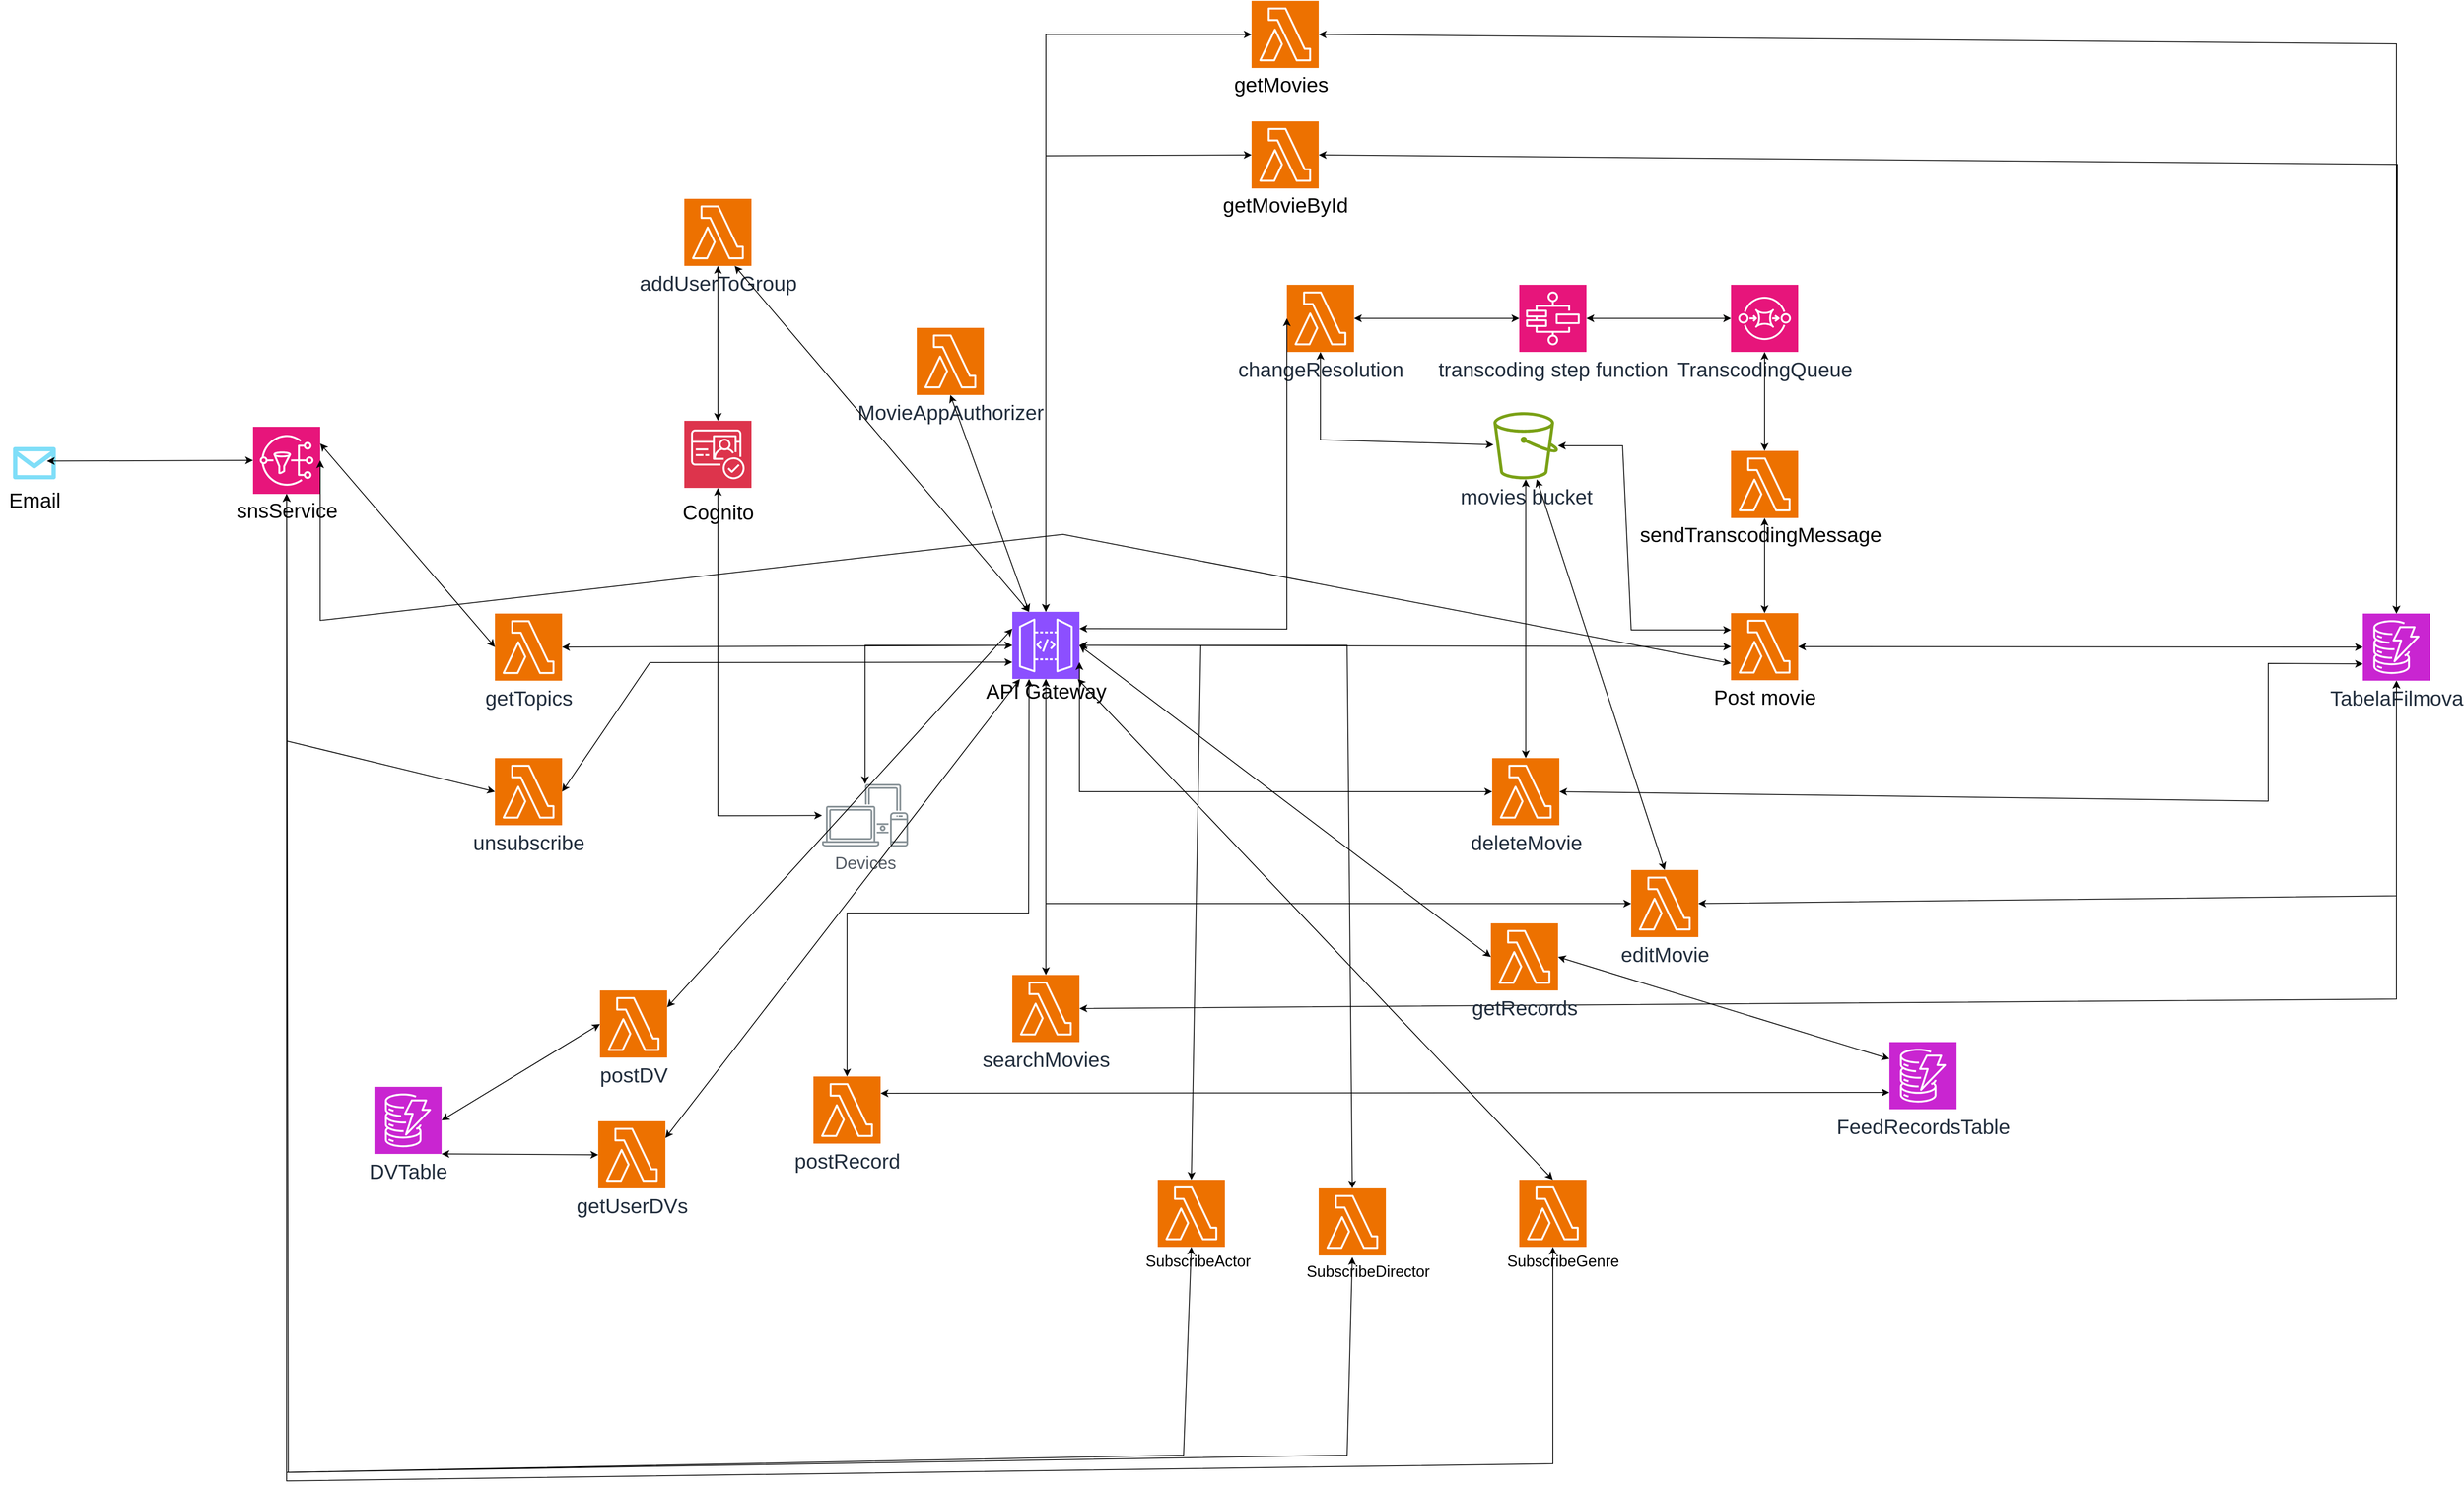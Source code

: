 <mxfile version="24.6.4" type="device">
  <diagram name="Page-1" id="YmQYOBsGNgxWVjuMiLZD">
    <mxGraphModel dx="4037" dy="2958" grid="1" gridSize="10" guides="1" tooltips="1" connect="1" arrows="1" fold="1" page="1" pageScale="1" pageWidth="850" pageHeight="1100" math="0" shadow="0">
      <root>
        <mxCell id="0" />
        <mxCell id="1" parent="0" />
        <mxCell id="2Vt1JVdmlh5cdwt1zKHp-1" value="&lt;font style=&quot;font-size: 20px;&quot;&gt;Devices&lt;/font&gt;" style="sketch=0;outlineConnect=0;gradientColor=none;fontColor=#545B64;strokeColor=none;fillColor=#879196;dashed=0;verticalLabelPosition=bottom;verticalAlign=top;align=center;html=1;fontSize=12;fontStyle=0;aspect=fixed;shape=mxgraph.aws4.illustration_devices;pointerEvents=1" parent="1" vertex="1">
          <mxGeometry x="180" y="670" width="100" height="73" as="geometry" />
        </mxCell>
        <mxCell id="2Vt1JVdmlh5cdwt1zKHp-3" value="" style="sketch=0;points=[[0,0,0],[0.25,0,0],[0.5,0,0],[0.75,0,0],[1,0,0],[0,1,0],[0.25,1,0],[0.5,1,0],[0.75,1,0],[1,1,0],[0,0.25,0],[0,0.5,0],[0,0.75,0],[1,0.25,0],[1,0.5,0],[1,0.75,0]];outlineConnect=0;fontColor=#232F3E;fillColor=#DD344C;strokeColor=#ffffff;dashed=0;verticalLabelPosition=bottom;verticalAlign=top;align=center;html=1;fontSize=12;fontStyle=0;aspect=fixed;shape=mxgraph.aws4.resourceIcon;resIcon=mxgraph.aws4.cognito;" parent="1" vertex="1">
          <mxGeometry x="20" y="248" width="78" height="78" as="geometry" />
        </mxCell>
        <mxCell id="2Vt1JVdmlh5cdwt1zKHp-6" value="Cognito" style="text;html=1;align=center;verticalAlign=middle;resizable=0;points=[];autosize=1;strokeColor=none;fillColor=none;fontSize=24;" parent="1" vertex="1">
          <mxGeometry x="4" y="335" width="110" height="40" as="geometry" />
        </mxCell>
        <mxCell id="2Vt1JVdmlh5cdwt1zKHp-7" value="" style="endArrow=classic;startArrow=classic;html=1;rounded=0;entryX=0.5;entryY=1;entryDx=0;entryDy=0;entryPerimeter=0;" parent="1" source="2Vt1JVdmlh5cdwt1zKHp-1" target="2Vt1JVdmlh5cdwt1zKHp-3" edge="1">
          <mxGeometry width="50" height="50" relative="1" as="geometry">
            <mxPoint x="348" y="340" as="sourcePoint" />
            <mxPoint x="398" y="290" as="targetPoint" />
            <Array as="points">
              <mxPoint x="59" y="707" />
            </Array>
          </mxGeometry>
        </mxCell>
        <mxCell id="2Vt1JVdmlh5cdwt1zKHp-8" value="" style="sketch=0;points=[[0,0,0],[0.25,0,0],[0.5,0,0],[0.75,0,0],[1,0,0],[0,1,0],[0.25,1,0],[0.5,1,0],[0.75,1,0],[1,1,0],[0,0.25,0],[0,0.5,0],[0,0.75,0],[1,0.25,0],[1,0.5,0],[1,0.75,0]];outlineConnect=0;fontColor=#232F3E;fillColor=#8C4FFF;strokeColor=#ffffff;dashed=0;verticalLabelPosition=bottom;verticalAlign=top;align=center;html=1;fontSize=12;fontStyle=0;aspect=fixed;shape=mxgraph.aws4.resourceIcon;resIcon=mxgraph.aws4.api_gateway;" parent="1" vertex="1">
          <mxGeometry x="401" y="470" width="78" height="78" as="geometry" />
        </mxCell>
        <mxCell id="2Vt1JVdmlh5cdwt1zKHp-9" value="" style="endArrow=classic;startArrow=classic;html=1;rounded=0;entryX=0;entryY=0.5;entryDx=0;entryDy=0;entryPerimeter=0;" parent="1" source="2Vt1JVdmlh5cdwt1zKHp-1" target="2Vt1JVdmlh5cdwt1zKHp-8" edge="1">
          <mxGeometry width="50" height="50" relative="1" as="geometry">
            <mxPoint x="270" y="560" as="sourcePoint" />
            <mxPoint x="320" y="510" as="targetPoint" />
            <Array as="points">
              <mxPoint x="230" y="509" />
            </Array>
          </mxGeometry>
        </mxCell>
        <mxCell id="2Vt1JVdmlh5cdwt1zKHp-10" value="API Gateway" style="text;html=1;align=center;verticalAlign=middle;resizable=0;points=[];autosize=1;strokeColor=none;fillColor=none;fontSize=24;" parent="1" vertex="1">
          <mxGeometry x="360" y="543" width="160" height="40" as="geometry" />
        </mxCell>
        <mxCell id="m8aqMViu0j7FPz7zqXgG-5" value="" style="sketch=0;points=[[0,0,0],[0.25,0,0],[0.5,0,0],[0.75,0,0],[1,0,0],[0,1,0],[0.25,1,0],[0.5,1,0],[0.75,1,0],[1,1,0],[0,0.25,0],[0,0.5,0],[0,0.75,0],[1,0.25,0],[1,0.5,0],[1,0.75,0]];outlineConnect=0;fontColor=#232F3E;fillColor=#E7157B;strokeColor=#ffffff;dashed=0;verticalLabelPosition=bottom;verticalAlign=top;align=center;html=1;fontSize=12;fontStyle=0;aspect=fixed;shape=mxgraph.aws4.resourceIcon;resIcon=mxgraph.aws4.sns;" parent="1" vertex="1">
          <mxGeometry x="-481" y="255" width="78" height="78" as="geometry" />
        </mxCell>
        <mxCell id="m8aqMViu0j7FPz7zqXgG-6" value="snsService" style="text;html=1;align=center;verticalAlign=middle;resizable=0;points=[];autosize=1;strokeColor=none;fillColor=none;fontSize=24;" parent="1" vertex="1">
          <mxGeometry x="-512" y="333" width="140" height="40" as="geometry" />
        </mxCell>
        <mxCell id="m8aqMViu0j7FPz7zqXgG-11" value="" style="verticalLabelPosition=bottom;html=1;verticalAlign=top;align=center;strokeColor=none;fillColor=#00BEF2;shape=mxgraph.azure.message;pointerEvents=1;" parent="1" vertex="1">
          <mxGeometry x="-760" y="278.5" width="50" height="37.5" as="geometry" />
        </mxCell>
        <mxCell id="m8aqMViu0j7FPz7zqXgG-12" value="" style="endArrow=classic;startArrow=classic;html=1;rounded=0;exitX=0.791;exitY=0.435;exitDx=0;exitDy=0;exitPerimeter=0;entryX=0;entryY=0.5;entryDx=0;entryDy=0;entryPerimeter=0;" parent="1" source="m8aqMViu0j7FPz7zqXgG-11" target="m8aqMViu0j7FPz7zqXgG-5" edge="1">
          <mxGeometry width="50" height="50" relative="1" as="geometry">
            <mxPoint x="170" y="260" as="sourcePoint" />
            <mxPoint x="220" y="210" as="targetPoint" />
          </mxGeometry>
        </mxCell>
        <mxCell id="m8aqMViu0j7FPz7zqXgG-13" value="Email" style="text;html=1;align=center;verticalAlign=middle;resizable=0;points=[];autosize=1;strokeColor=none;fillColor=none;fontSize=24;" parent="1" vertex="1">
          <mxGeometry x="-775" y="321" width="80" height="40" as="geometry" />
        </mxCell>
        <mxCell id="m8aqMViu0j7FPz7zqXgG-17" value="movies bucket" style="sketch=0;outlineConnect=0;fontColor=#232F3E;gradientColor=none;fillColor=#7AA116;strokeColor=none;dashed=0;verticalLabelPosition=bottom;verticalAlign=top;align=center;html=1;fontSize=24;fontStyle=0;aspect=fixed;pointerEvents=1;shape=mxgraph.aws4.bucket;" parent="1" vertex="1">
          <mxGeometry x="960" y="238" width="75" height="78" as="geometry" />
        </mxCell>
        <mxCell id="m8aqMViu0j7FPz7zqXgG-20" value="&lt;font style=&quot;font-size: 24px;&quot;&gt;FeedRecordsTable&lt;/font&gt;" style="sketch=0;points=[[0,0,0],[0.25,0,0],[0.5,0,0],[0.75,0,0],[1,0,0],[0,1,0],[0.25,1,0],[0.5,1,0],[0.75,1,0],[1,1,0],[0,0.25,0],[0,0.5,0],[0,0.75,0],[1,0.25,0],[1,0.5,0],[1,0.75,0]];outlineConnect=0;fontColor=#232F3E;fillColor=#C925D1;strokeColor=#ffffff;dashed=0;verticalLabelPosition=bottom;verticalAlign=top;align=center;html=1;fontSize=12;fontStyle=0;aspect=fixed;shape=mxgraph.aws4.resourceIcon;resIcon=mxgraph.aws4.dynamodb;" parent="1" vertex="1">
          <mxGeometry x="1420" y="970" width="78" height="78" as="geometry" />
        </mxCell>
        <mxCell id="m8aqMViu0j7FPz7zqXgG-22" value="" style="sketch=0;points=[[0,0,0],[0.25,0,0],[0.5,0,0],[0.75,0,0],[1,0,0],[0,1,0],[0.25,1,0],[0.5,1,0],[0.75,1,0],[1,1,0],[0,0.25,0],[0,0.5,0],[0,0.75,0],[1,0.25,0],[1,0.5,0],[1,0.75,0]];outlineConnect=0;fontColor=#232F3E;fillColor=#ED7100;strokeColor=#ffffff;dashed=0;verticalLabelPosition=bottom;verticalAlign=top;align=center;html=1;fontSize=12;fontStyle=0;aspect=fixed;shape=mxgraph.aws4.resourceIcon;resIcon=mxgraph.aws4.lambda;" parent="1" vertex="1">
          <mxGeometry x="1236" y="471.5" width="78" height="78" as="geometry" />
        </mxCell>
        <mxCell id="m8aqMViu0j7FPz7zqXgG-23" value="Post movie" style="text;html=1;align=center;verticalAlign=middle;resizable=0;points=[];autosize=1;strokeColor=none;fillColor=none;fontSize=24;" parent="1" vertex="1">
          <mxGeometry x="1205" y="550" width="140" height="40" as="geometry" />
        </mxCell>
        <mxCell id="m8aqMViu0j7FPz7zqXgG-24" value="" style="endArrow=classic;startArrow=classic;html=1;rounded=0;exitX=1;exitY=0.5;exitDx=0;exitDy=0;exitPerimeter=0;entryX=0;entryY=0.5;entryDx=0;entryDy=0;entryPerimeter=0;" parent="1" source="2Vt1JVdmlh5cdwt1zKHp-8" target="m8aqMViu0j7FPz7zqXgG-22" edge="1">
          <mxGeometry width="50" height="50" relative="1" as="geometry">
            <mxPoint x="690" y="720" as="sourcePoint" />
            <mxPoint x="740" y="670" as="targetPoint" />
          </mxGeometry>
        </mxCell>
        <mxCell id="m8aqMViu0j7FPz7zqXgG-26" value="" style="endArrow=classic;startArrow=classic;html=1;rounded=0;exitX=1;exitY=0.5;exitDx=0;exitDy=0;exitPerimeter=0;entryX=0;entryY=0.5;entryDx=0;entryDy=0;entryPerimeter=0;" parent="1" source="m8aqMViu0j7FPz7zqXgG-22" target="m8aqMViu0j7FPz7zqXgG-31" edge="1">
          <mxGeometry width="50" height="50" relative="1" as="geometry">
            <mxPoint x="690" y="720" as="sourcePoint" />
            <mxPoint x="1290" y="509" as="targetPoint" />
          </mxGeometry>
        </mxCell>
        <mxCell id="m8aqMViu0j7FPz7zqXgG-31" value="&lt;font style=&quot;font-size: 24px;&quot;&gt;TabelaFilmova&lt;/font&gt;" style="sketch=0;points=[[0,0,0],[0.25,0,0],[0.5,0,0],[0.75,0,0],[1,0,0],[0,1,0],[0.25,1,0],[0.5,1,0],[0.75,1,0],[1,1,0],[0,0.25,0],[0,0.5,0],[0,0.75,0],[1,0.25,0],[1,0.5,0],[1,0.75,0]];outlineConnect=0;fontColor=#232F3E;fillColor=#C925D1;strokeColor=#ffffff;dashed=0;verticalLabelPosition=bottom;verticalAlign=top;align=center;html=1;fontSize=12;fontStyle=0;aspect=fixed;shape=mxgraph.aws4.resourceIcon;resIcon=mxgraph.aws4.dynamodb;" parent="1" vertex="1">
          <mxGeometry x="1970" y="472" width="78" height="78" as="geometry" />
        </mxCell>
        <mxCell id="m8aqMViu0j7FPz7zqXgG-40" value="" style="sketch=0;points=[[0,0,0],[0.25,0,0],[0.5,0,0],[0.75,0,0],[1,0,0],[0,1,0],[0.25,1,0],[0.5,1,0],[0.75,1,0],[1,1,0],[0,0.25,0],[0,0.5,0],[0,0.75,0],[1,0.25,0],[1,0.5,0],[1,0.75,0]];outlineConnect=0;fontColor=#232F3E;fillColor=#ED7100;strokeColor=#ffffff;dashed=0;verticalLabelPosition=bottom;verticalAlign=top;align=center;html=1;fontSize=12;fontStyle=0;aspect=fixed;shape=mxgraph.aws4.resourceIcon;resIcon=mxgraph.aws4.lambda;" parent="1" vertex="1">
          <mxGeometry x="679" y="-240" width="78" height="78" as="geometry" />
        </mxCell>
        <mxCell id="m8aqMViu0j7FPz7zqXgG-41" value="&lt;font style=&quot;font-size: 24px;&quot;&gt;getMovies&lt;/font&gt;" style="text;html=1;align=center;verticalAlign=middle;resizable=0;points=[];autosize=1;strokeColor=none;fillColor=none;" parent="1" vertex="1">
          <mxGeometry x="648" y="-162" width="130" height="40" as="geometry" />
        </mxCell>
        <mxCell id="m8aqMViu0j7FPz7zqXgG-43" value="" style="endArrow=classic;startArrow=classic;html=1;rounded=0;entryX=0;entryY=0.5;entryDx=0;entryDy=0;entryPerimeter=0;exitX=0.5;exitY=0;exitDx=0;exitDy=0;exitPerimeter=0;" parent="1" source="2Vt1JVdmlh5cdwt1zKHp-8" target="m8aqMViu0j7FPz7zqXgG-40" edge="1">
          <mxGeometry width="50" height="50" relative="1" as="geometry">
            <mxPoint x="1070" y="200" as="sourcePoint" />
            <mxPoint x="1120" y="150" as="targetPoint" />
            <Array as="points">
              <mxPoint x="440" y="-201" />
            </Array>
          </mxGeometry>
        </mxCell>
        <mxCell id="m8aqMViu0j7FPz7zqXgG-49" value="&lt;font style=&quot;font-size: 24px;&quot;&gt;editMovie&lt;/font&gt;" style="sketch=0;points=[[0,0,0],[0.25,0,0],[0.5,0,0],[0.75,0,0],[1,0,0],[0,1,0],[0.25,1,0],[0.5,1,0],[0.75,1,0],[1,1,0],[0,0.25,0],[0,0.5,0],[0,0.75,0],[1,0.25,0],[1,0.5,0],[1,0.75,0]];outlineConnect=0;fontColor=#232F3E;fillColor=#ED7100;strokeColor=#ffffff;dashed=0;verticalLabelPosition=bottom;verticalAlign=top;align=center;html=1;fontSize=12;fontStyle=0;aspect=fixed;shape=mxgraph.aws4.resourceIcon;resIcon=mxgraph.aws4.lambda;" parent="1" vertex="1">
          <mxGeometry x="1120" y="770" width="78" height="78" as="geometry" />
        </mxCell>
        <mxCell id="m8aqMViu0j7FPz7zqXgG-50" value="" style="endArrow=classic;startArrow=classic;html=1;rounded=0;exitX=1;exitY=0.5;exitDx=0;exitDy=0;exitPerimeter=0;entryX=0.5;entryY=1;entryDx=0;entryDy=0;entryPerimeter=0;" parent="1" source="m8aqMViu0j7FPz7zqXgG-49" target="m8aqMViu0j7FPz7zqXgG-31" edge="1">
          <mxGeometry width="50" height="50" relative="1" as="geometry">
            <mxPoint x="1620" y="490" as="sourcePoint" />
            <mxPoint x="1670" y="440" as="targetPoint" />
            <Array as="points">
              <mxPoint x="2009" y="800" />
            </Array>
          </mxGeometry>
        </mxCell>
        <mxCell id="m8aqMViu0j7FPz7zqXgG-51" value="" style="endArrow=classic;startArrow=classic;html=1;rounded=0;exitX=0;exitY=0.5;exitDx=0;exitDy=0;exitPerimeter=0;" parent="1" source="m8aqMViu0j7FPz7zqXgG-49" target="2Vt1JVdmlh5cdwt1zKHp-8" edge="1">
          <mxGeometry width="50" height="50" relative="1" as="geometry">
            <mxPoint x="940" y="490" as="sourcePoint" />
            <mxPoint x="990" y="440" as="targetPoint" />
            <Array as="points">
              <mxPoint x="440" y="809" />
            </Array>
          </mxGeometry>
        </mxCell>
        <mxCell id="m8aqMViu0j7FPz7zqXgG-52" value="&lt;font style=&quot;font-size: 24px;&quot;&gt;searchMovies&lt;/font&gt;" style="sketch=0;points=[[0,0,0],[0.25,0,0],[0.5,0,0],[0.75,0,0],[1,0,0],[0,1,0],[0.25,1,0],[0.5,1,0],[0.75,1,0],[1,1,0],[0,0.25,0],[0,0.5,0],[0,0.75,0],[1,0.25,0],[1,0.5,0],[1,0.75,0]];outlineConnect=0;fontColor=#232F3E;fillColor=#ED7100;strokeColor=#ffffff;dashed=0;verticalLabelPosition=bottom;verticalAlign=top;align=center;html=1;fontSize=12;fontStyle=0;aspect=fixed;shape=mxgraph.aws4.resourceIcon;resIcon=mxgraph.aws4.lambda;" parent="1" vertex="1">
          <mxGeometry x="401" y="892" width="78" height="78" as="geometry" />
        </mxCell>
        <mxCell id="m8aqMViu0j7FPz7zqXgG-53" value="" style="endArrow=classic;startArrow=classic;html=1;rounded=0;entryX=0.5;entryY=1;entryDx=0;entryDy=0;entryPerimeter=0;exitX=1;exitY=0.5;exitDx=0;exitDy=0;exitPerimeter=0;" parent="1" source="m8aqMViu0j7FPz7zqXgG-52" target="m8aqMViu0j7FPz7zqXgG-31" edge="1">
          <mxGeometry width="50" height="50" relative="1" as="geometry">
            <mxPoint x="1000" y="330" as="sourcePoint" />
            <mxPoint x="1050" y="280" as="targetPoint" />
            <Array as="points">
              <mxPoint x="2009" y="920" />
            </Array>
          </mxGeometry>
        </mxCell>
        <mxCell id="m8aqMViu0j7FPz7zqXgG-54" value="" style="endArrow=classic;startArrow=classic;html=1;rounded=0;exitX=0.5;exitY=0;exitDx=0;exitDy=0;exitPerimeter=0;" parent="1" source="m8aqMViu0j7FPz7zqXgG-52" target="2Vt1JVdmlh5cdwt1zKHp-8" edge="1">
          <mxGeometry width="50" height="50" relative="1" as="geometry">
            <mxPoint x="1370" y="520" as="sourcePoint" />
            <mxPoint x="1420" y="470" as="targetPoint" />
          </mxGeometry>
        </mxCell>
        <mxCell id="m8aqMViu0j7FPz7zqXgG-56" value="&lt;font style=&quot;font-size: 24px;&quot;&gt;deleteMovie&lt;/font&gt;" style="sketch=0;points=[[0,0,0],[0.25,0,0],[0.5,0,0],[0.75,0,0],[1,0,0],[0,1,0],[0.25,1,0],[0.5,1,0],[0.75,1,0],[1,1,0],[0,0.25,0],[0,0.5,0],[0,0.75,0],[1,0.25,0],[1,0.5,0],[1,0.75,0]];outlineConnect=0;fontColor=#232F3E;fillColor=#ED7100;strokeColor=#ffffff;dashed=0;verticalLabelPosition=bottom;verticalAlign=top;align=center;html=1;fontSize=12;fontStyle=0;aspect=fixed;shape=mxgraph.aws4.resourceIcon;resIcon=mxgraph.aws4.lambda;" parent="1" vertex="1">
          <mxGeometry x="958.5" y="640" width="78" height="78" as="geometry" />
        </mxCell>
        <mxCell id="m8aqMViu0j7FPz7zqXgG-57" value="" style="endArrow=classic;startArrow=classic;html=1;rounded=0;exitX=0.5;exitY=0;exitDx=0;exitDy=0;exitPerimeter=0;" parent="1" source="m8aqMViu0j7FPz7zqXgG-56" target="m8aqMViu0j7FPz7zqXgG-17" edge="1">
          <mxGeometry width="50" height="50" relative="1" as="geometry">
            <mxPoint x="890" y="680" as="sourcePoint" />
            <mxPoint x="940" y="630" as="targetPoint" />
          </mxGeometry>
        </mxCell>
        <mxCell id="m8aqMViu0j7FPz7zqXgG-61" value="&lt;span style=&quot;font-size: 24px;&quot;&gt;postRecord&lt;/span&gt;" style="sketch=0;points=[[0,0,0],[0.25,0,0],[0.5,0,0],[0.75,0,0],[1,0,0],[0,1,0],[0.25,1,0],[0.5,1,0],[0.75,1,0],[1,1,0],[0,0.25,0],[0,0.5,0],[0,0.75,0],[1,0.25,0],[1,0.5,0],[1,0.75,0]];outlineConnect=0;fontColor=#232F3E;fillColor=#ED7100;strokeColor=#ffffff;dashed=0;verticalLabelPosition=bottom;verticalAlign=top;align=center;html=1;fontSize=12;fontStyle=0;aspect=fixed;shape=mxgraph.aws4.resourceIcon;resIcon=mxgraph.aws4.lambda;" parent="1" vertex="1">
          <mxGeometry x="170" y="1010" width="78" height="78" as="geometry" />
        </mxCell>
        <mxCell id="m8aqMViu0j7FPz7zqXgG-62" value="" style="endArrow=classic;startArrow=classic;html=1;rounded=0;entryX=0;entryY=0.75;entryDx=0;entryDy=0;entryPerimeter=0;exitX=1;exitY=0.25;exitDx=0;exitDy=0;exitPerimeter=0;" parent="1" source="m8aqMViu0j7FPz7zqXgG-61" target="m8aqMViu0j7FPz7zqXgG-20" edge="1">
          <mxGeometry width="50" height="50" relative="1" as="geometry">
            <mxPoint x="820" y="860" as="sourcePoint" />
            <mxPoint x="870" y="810" as="targetPoint" />
          </mxGeometry>
        </mxCell>
        <mxCell id="m8aqMViu0j7FPz7zqXgG-63" value="" style="endArrow=classic;startArrow=classic;html=1;rounded=0;entryX=0.25;entryY=1;entryDx=0;entryDy=0;entryPerimeter=0;exitX=0.5;exitY=0;exitDx=0;exitDy=0;exitPerimeter=0;" parent="1" source="m8aqMViu0j7FPz7zqXgG-61" target="2Vt1JVdmlh5cdwt1zKHp-8" edge="1">
          <mxGeometry width="50" height="50" relative="1" as="geometry">
            <mxPoint x="820" y="860" as="sourcePoint" />
            <mxPoint x="870" y="810" as="targetPoint" />
            <Array as="points">
              <mxPoint x="209" y="820" />
              <mxPoint x="420" y="820" />
            </Array>
          </mxGeometry>
        </mxCell>
        <mxCell id="azufNP_5JpE3vBGDtAjU-5" value="&lt;font style=&quot;font-size: 24px;&quot;&gt;changeResolution&lt;/font&gt;" style="sketch=0;points=[[0,0,0],[0.25,0,0],[0.5,0,0],[0.75,0,0],[1,0,0],[0,1,0],[0.25,1,0],[0.5,1,0],[0.75,1,0],[1,1,0],[0,0.25,0],[0,0.5,0],[0,0.75,0],[1,0.25,0],[1,0.5,0],[1,0.75,0]];outlineConnect=0;fontColor=#232F3E;fillColor=#ED7100;strokeColor=#ffffff;dashed=0;verticalLabelPosition=bottom;verticalAlign=top;align=center;html=1;fontSize=12;fontStyle=0;aspect=fixed;shape=mxgraph.aws4.resourceIcon;resIcon=mxgraph.aws4.lambda;" parent="1" vertex="1">
          <mxGeometry x="720" y="90" width="78" height="78" as="geometry" />
        </mxCell>
        <mxCell id="azufNP_5JpE3vBGDtAjU-6" value="" style="endArrow=classic;startArrow=classic;html=1;rounded=0;exitX=1;exitY=0.25;exitDx=0;exitDy=0;exitPerimeter=0;entryX=0;entryY=0.5;entryDx=0;entryDy=0;entryPerimeter=0;" parent="1" source="2Vt1JVdmlh5cdwt1zKHp-8" target="azufNP_5JpE3vBGDtAjU-5" edge="1">
          <mxGeometry width="50" height="50" relative="1" as="geometry">
            <mxPoint x="900" y="350" as="sourcePoint" />
            <mxPoint x="950" y="300" as="targetPoint" />
            <Array as="points">
              <mxPoint x="720" y="490" />
            </Array>
          </mxGeometry>
        </mxCell>
        <mxCell id="azufNP_5JpE3vBGDtAjU-7" value="" style="endArrow=classic;startArrow=classic;html=1;rounded=0;exitX=0.5;exitY=1;exitDx=0;exitDy=0;exitPerimeter=0;" parent="1" source="azufNP_5JpE3vBGDtAjU-5" target="m8aqMViu0j7FPz7zqXgG-17" edge="1">
          <mxGeometry width="50" height="50" relative="1" as="geometry">
            <mxPoint x="900" y="350" as="sourcePoint" />
            <mxPoint x="950" y="300" as="targetPoint" />
            <Array as="points">
              <mxPoint x="759" y="270" />
            </Array>
          </mxGeometry>
        </mxCell>
        <mxCell id="azufNP_5JpE3vBGDtAjU-8" value="&lt;font style=&quot;font-size: 24px;&quot;&gt;TranscodingQueue&lt;/font&gt;" style="sketch=0;points=[[0,0,0],[0.25,0,0],[0.5,0,0],[0.75,0,0],[1,0,0],[0,1,0],[0.25,1,0],[0.5,1,0],[0.75,1,0],[1,1,0],[0,0.25,0],[0,0.5,0],[0,0.75,0],[1,0.25,0],[1,0.5,0],[1,0.75,0]];outlineConnect=0;fontColor=#232F3E;fillColor=#E7157B;strokeColor=#ffffff;dashed=0;verticalLabelPosition=bottom;verticalAlign=top;align=center;html=1;fontSize=12;fontStyle=0;aspect=fixed;shape=mxgraph.aws4.resourceIcon;resIcon=mxgraph.aws4.sqs;" parent="1" vertex="1">
          <mxGeometry x="1236" y="90" width="78" height="78" as="geometry" />
        </mxCell>
        <mxCell id="azufNP_5JpE3vBGDtAjU-9" value="" style="endArrow=classic;startArrow=classic;html=1;rounded=0;entryX=0.5;entryY=1;entryDx=0;entryDy=0;entryPerimeter=0;exitX=0.5;exitY=0;exitDx=0;exitDy=0;exitPerimeter=0;" parent="1" source="azufNP_5JpE3vBGDtAjU-12" target="azufNP_5JpE3vBGDtAjU-8" edge="1">
          <mxGeometry width="50" height="50" relative="1" as="geometry">
            <mxPoint x="900" y="730" as="sourcePoint" />
            <mxPoint x="950" y="680" as="targetPoint" />
          </mxGeometry>
        </mxCell>
        <mxCell id="azufNP_5JpE3vBGDtAjU-10" value="" style="endArrow=classic;startArrow=classic;html=1;rounded=0;exitX=1;exitY=0.5;exitDx=0;exitDy=0;exitPerimeter=0;entryX=0;entryY=0.5;entryDx=0;entryDy=0;entryPerimeter=0;" parent="1" source="7SXabLDSonaTlj1fEdPb-1" target="azufNP_5JpE3vBGDtAjU-8" edge="1">
          <mxGeometry width="50" height="50" relative="1" as="geometry">
            <mxPoint x="900" y="730" as="sourcePoint" />
            <mxPoint x="950" y="680" as="targetPoint" />
          </mxGeometry>
        </mxCell>
        <mxCell id="azufNP_5JpE3vBGDtAjU-13" value="sendTranscodingMessage" style="text;html=1;align=center;verticalAlign=middle;resizable=0;points=[];autosize=1;strokeColor=none;fillColor=none;fontSize=24;" parent="1" vertex="1">
          <mxGeometry x="1120" y="361" width="300" height="40" as="geometry" />
        </mxCell>
        <mxCell id="azufNP_5JpE3vBGDtAjU-14" value="" style="endArrow=classic;startArrow=classic;html=1;rounded=0;entryX=0.5;entryY=1;entryDx=0;entryDy=0;entryPerimeter=0;exitX=0.5;exitY=0;exitDx=0;exitDy=0;exitPerimeter=0;" parent="1" source="m8aqMViu0j7FPz7zqXgG-22" target="azufNP_5JpE3vBGDtAjU-12" edge="1">
          <mxGeometry width="50" height="50" relative="1" as="geometry">
            <mxPoint x="1275" y="472" as="sourcePoint" />
            <mxPoint x="1275" y="188" as="targetPoint" />
          </mxGeometry>
        </mxCell>
        <mxCell id="azufNP_5JpE3vBGDtAjU-12" value="" style="sketch=0;points=[[0,0,0],[0.25,0,0],[0.5,0,0],[0.75,0,0],[1,0,0],[0,1,0],[0.25,1,0],[0.5,1,0],[0.75,1,0],[1,1,0],[0,0.25,0],[0,0.5,0],[0,0.75,0],[1,0.25,0],[1,0.5,0],[1,0.75,0]];outlineConnect=0;fontColor=#232F3E;fillColor=#ED7100;strokeColor=#ffffff;dashed=0;verticalLabelPosition=bottom;verticalAlign=top;align=center;html=1;fontSize=12;fontStyle=0;aspect=fixed;shape=mxgraph.aws4.resourceIcon;resIcon=mxgraph.aws4.lambda;" parent="1" vertex="1">
          <mxGeometry x="1236" y="283" width="78" height="78" as="geometry" />
        </mxCell>
        <mxCell id="azufNP_5JpE3vBGDtAjU-15" value="" style="endArrow=classic;startArrow=classic;html=1;rounded=0;entryX=0;entryY=0.25;entryDx=0;entryDy=0;entryPerimeter=0;" parent="1" source="m8aqMViu0j7FPz7zqXgG-17" target="m8aqMViu0j7FPz7zqXgG-22" edge="1">
          <mxGeometry width="50" height="50" relative="1" as="geometry">
            <mxPoint x="830" y="480" as="sourcePoint" />
            <mxPoint x="880" y="430" as="targetPoint" />
            <Array as="points">
              <mxPoint x="1110" y="277" />
              <mxPoint x="1120" y="491" />
            </Array>
          </mxGeometry>
        </mxCell>
        <mxCell id="7SXabLDSonaTlj1fEdPb-2" value="" style="endArrow=classic;startArrow=classic;html=1;rounded=0;exitX=1;exitY=0.5;exitDx=0;exitDy=0;exitPerimeter=0;entryX=0;entryY=0.5;entryDx=0;entryDy=0;entryPerimeter=0;" edge="1" parent="1" source="azufNP_5JpE3vBGDtAjU-5" target="7SXabLDSonaTlj1fEdPb-1">
          <mxGeometry width="50" height="50" relative="1" as="geometry">
            <mxPoint x="798" y="129" as="sourcePoint" />
            <mxPoint x="1236" y="129" as="targetPoint" />
          </mxGeometry>
        </mxCell>
        <mxCell id="7SXabLDSonaTlj1fEdPb-1" value="&lt;font style=&quot;font-size: 24px;&quot;&gt;transcoding step function&lt;/font&gt;" style="sketch=0;points=[[0,0,0],[0.25,0,0],[0.5,0,0],[0.75,0,0],[1,0,0],[0,1,0],[0.25,1,0],[0.5,1,0],[0.75,1,0],[1,1,0],[0,0.25,0],[0,0.5,0],[0,0.75,0],[1,0.25,0],[1,0.5,0],[1,0.75,0]];outlineConnect=0;fontColor=#232F3E;fillColor=#E7157B;strokeColor=#ffffff;dashed=0;verticalLabelPosition=bottom;verticalAlign=top;align=center;html=1;fontSize=12;fontStyle=0;aspect=fixed;shape=mxgraph.aws4.resourceIcon;resIcon=mxgraph.aws4.step_functions;" vertex="1" parent="1">
          <mxGeometry x="990" y="90" width="78" height="78" as="geometry" />
        </mxCell>
        <mxCell id="7SXabLDSonaTlj1fEdPb-3" value="" style="endArrow=classic;startArrow=classic;html=1;rounded=0;entryX=0.5;entryY=0;entryDx=0;entryDy=0;entryPerimeter=0;exitX=1;exitY=0.5;exitDx=0;exitDy=0;exitPerimeter=0;" edge="1" parent="1" source="m8aqMViu0j7FPz7zqXgG-40" target="m8aqMViu0j7FPz7zqXgG-31">
          <mxGeometry width="50" height="50" relative="1" as="geometry">
            <mxPoint x="910" y="440" as="sourcePoint" />
            <mxPoint x="960" y="390" as="targetPoint" />
            <Array as="points">
              <mxPoint x="2009" y="-190" />
            </Array>
          </mxGeometry>
        </mxCell>
        <mxCell id="7SXabLDSonaTlj1fEdPb-4" value="" style="sketch=0;points=[[0,0,0],[0.25,0,0],[0.5,0,0],[0.75,0,0],[1,0,0],[0,1,0],[0.25,1,0],[0.5,1,0],[0.75,1,0],[1,1,0],[0,0.25,0],[0,0.5,0],[0,0.75,0],[1,0.25,0],[1,0.5,0],[1,0.75,0]];outlineConnect=0;fontColor=#232F3E;fillColor=#ED7100;strokeColor=#ffffff;dashed=0;verticalLabelPosition=bottom;verticalAlign=top;align=center;html=1;fontSize=12;fontStyle=0;aspect=fixed;shape=mxgraph.aws4.resourceIcon;resIcon=mxgraph.aws4.lambda;" vertex="1" parent="1">
          <mxGeometry x="679" y="-100" width="78" height="78" as="geometry" />
        </mxCell>
        <mxCell id="7SXabLDSonaTlj1fEdPb-5" value="&lt;font style=&quot;font-size: 24px;&quot;&gt;getMovieById&lt;/font&gt;" style="text;html=1;align=center;verticalAlign=middle;resizable=0;points=[];autosize=1;strokeColor=none;fillColor=none;" vertex="1" parent="1">
          <mxGeometry x="633" y="-22" width="170" height="40" as="geometry" />
        </mxCell>
        <mxCell id="7SXabLDSonaTlj1fEdPb-6" value="" style="endArrow=classic;startArrow=classic;html=1;rounded=0;exitX=0.5;exitY=0;exitDx=0;exitDy=0;exitPerimeter=0;entryX=0;entryY=0.5;entryDx=0;entryDy=0;entryPerimeter=0;" edge="1" parent="1" source="2Vt1JVdmlh5cdwt1zKHp-8" target="7SXabLDSonaTlj1fEdPb-4">
          <mxGeometry width="50" height="50" relative="1" as="geometry">
            <mxPoint x="910" y="440" as="sourcePoint" />
            <mxPoint x="960" y="390" as="targetPoint" />
            <Array as="points">
              <mxPoint x="440" y="-60" />
            </Array>
          </mxGeometry>
        </mxCell>
        <mxCell id="7SXabLDSonaTlj1fEdPb-7" value="" style="endArrow=classic;startArrow=classic;html=1;rounded=0;exitX=1;exitY=0.5;exitDx=0;exitDy=0;exitPerimeter=0;entryX=0.5;entryY=0;entryDx=0;entryDy=0;entryPerimeter=0;" edge="1" parent="1" source="7SXabLDSonaTlj1fEdPb-4" target="m8aqMViu0j7FPz7zqXgG-31">
          <mxGeometry width="50" height="50" relative="1" as="geometry">
            <mxPoint x="910" y="440" as="sourcePoint" />
            <mxPoint x="960" y="390" as="targetPoint" />
            <Array as="points">
              <mxPoint x="2010" y="-50" />
            </Array>
          </mxGeometry>
        </mxCell>
        <mxCell id="7SXabLDSonaTlj1fEdPb-8" value="" style="endArrow=classic;startArrow=classic;html=1;rounded=0;exitX=1;exitY=0.75;exitDx=0;exitDy=0;exitPerimeter=0;entryX=0;entryY=0.5;entryDx=0;entryDy=0;entryPerimeter=0;" edge="1" parent="1" source="2Vt1JVdmlh5cdwt1zKHp-8" target="m8aqMViu0j7FPz7zqXgG-56">
          <mxGeometry width="50" height="50" relative="1" as="geometry">
            <mxPoint x="830" y="770" as="sourcePoint" />
            <mxPoint x="880" y="720" as="targetPoint" />
            <Array as="points">
              <mxPoint x="479" y="679" />
            </Array>
          </mxGeometry>
        </mxCell>
        <mxCell id="7SXabLDSonaTlj1fEdPb-9" value="" style="endArrow=classic;startArrow=classic;html=1;rounded=0;exitX=0;exitY=0.75;exitDx=0;exitDy=0;exitPerimeter=0;entryX=1;entryY=0.5;entryDx=0;entryDy=0;entryPerimeter=0;" edge="1" parent="1" source="m8aqMViu0j7FPz7zqXgG-31" target="m8aqMViu0j7FPz7zqXgG-56">
          <mxGeometry width="50" height="50" relative="1" as="geometry">
            <mxPoint x="830" y="770" as="sourcePoint" />
            <mxPoint x="880" y="720" as="targetPoint" />
            <Array as="points">
              <mxPoint x="1860" y="530" />
              <mxPoint x="1860" y="690" />
            </Array>
          </mxGeometry>
        </mxCell>
        <mxCell id="7SXabLDSonaTlj1fEdPb-10" value="" style="endArrow=classic;startArrow=classic;html=1;rounded=0;exitX=0.5;exitY=0;exitDx=0;exitDy=0;exitPerimeter=0;" edge="1" parent="1" source="m8aqMViu0j7FPz7zqXgG-49" target="m8aqMViu0j7FPz7zqXgG-17">
          <mxGeometry width="50" height="50" relative="1" as="geometry">
            <mxPoint x="830" y="790" as="sourcePoint" />
            <mxPoint x="880" y="740" as="targetPoint" />
          </mxGeometry>
        </mxCell>
        <mxCell id="7SXabLDSonaTlj1fEdPb-11" value="" style="sketch=0;points=[[0,0,0],[0.25,0,0],[0.5,0,0],[0.75,0,0],[1,0,0],[0,1,0],[0.25,1,0],[0.5,1,0],[0.75,1,0],[1,1,0],[0,0.25,0],[0,0.5,0],[0,0.75,0],[1,0.25,0],[1,0.5,0],[1,0.75,0]];outlineConnect=0;fontColor=#232F3E;fillColor=#ED7100;strokeColor=#ffffff;dashed=0;verticalLabelPosition=bottom;verticalAlign=top;align=center;html=1;fontSize=12;fontStyle=0;aspect=fixed;shape=mxgraph.aws4.resourceIcon;resIcon=mxgraph.aws4.lambda;" vertex="1" parent="1">
          <mxGeometry x="570" y="1130" width="78" height="78" as="geometry" />
        </mxCell>
        <mxCell id="7SXabLDSonaTlj1fEdPb-12" value="" style="sketch=0;points=[[0,0,0],[0.25,0,0],[0.5,0,0],[0.75,0,0],[1,0,0],[0,1,0],[0.25,1,0],[0.5,1,0],[0.75,1,0],[1,1,0],[0,0.25,0],[0,0.5,0],[0,0.75,0],[1,0.25,0],[1,0.5,0],[1,0.75,0]];outlineConnect=0;fontColor=#232F3E;fillColor=#ED7100;strokeColor=#ffffff;dashed=0;verticalLabelPosition=bottom;verticalAlign=top;align=center;html=1;fontSize=12;fontStyle=0;aspect=fixed;shape=mxgraph.aws4.resourceIcon;resIcon=mxgraph.aws4.lambda;" vertex="1" parent="1">
          <mxGeometry x="757" y="1140" width="78" height="78" as="geometry" />
        </mxCell>
        <mxCell id="7SXabLDSonaTlj1fEdPb-13" value="" style="sketch=0;points=[[0,0,0],[0.25,0,0],[0.5,0,0],[0.75,0,0],[1,0,0],[0,1,0],[0.25,1,0],[0.5,1,0],[0.75,1,0],[1,1,0],[0,0.25,0],[0,0.5,0],[0,0.75,0],[1,0.25,0],[1,0.5,0],[1,0.75,0]];outlineConnect=0;fontColor=#232F3E;fillColor=#ED7100;strokeColor=#ffffff;dashed=0;verticalLabelPosition=bottom;verticalAlign=top;align=center;html=1;fontSize=12;fontStyle=0;aspect=fixed;shape=mxgraph.aws4.resourceIcon;resIcon=mxgraph.aws4.lambda;" vertex="1" parent="1">
          <mxGeometry x="990" y="1130" width="78" height="78" as="geometry" />
        </mxCell>
        <mxCell id="7SXabLDSonaTlj1fEdPb-14" value="&lt;font style=&quot;font-size: 18px;&quot;&gt;SubscribeActor&lt;/font&gt;" style="text;whiteSpace=wrap;html=1;" vertex="1" parent="1">
          <mxGeometry x="554" y="1208" width="110" height="40" as="geometry" />
        </mxCell>
        <mxCell id="7SXabLDSonaTlj1fEdPb-15" value="&lt;font style=&quot;font-size: 18px;&quot;&gt;SubscribeDirector&lt;/font&gt;" style="text;whiteSpace=wrap;html=1;" vertex="1" parent="1">
          <mxGeometry x="741" y="1220" width="110" height="40" as="geometry" />
        </mxCell>
        <mxCell id="7SXabLDSonaTlj1fEdPb-16" value="&lt;font style=&quot;font-size: 18px;&quot;&gt;SubscribeGenre&lt;/font&gt;" style="text;whiteSpace=wrap;html=1;" vertex="1" parent="1">
          <mxGeometry x="974" y="1208" width="110" height="40" as="geometry" />
        </mxCell>
        <mxCell id="7SXabLDSonaTlj1fEdPb-17" value="" style="endArrow=classic;startArrow=classic;html=1;rounded=0;entryX=1;entryY=0.5;entryDx=0;entryDy=0;entryPerimeter=0;exitX=0.5;exitY=0;exitDx=0;exitDy=0;exitPerimeter=0;" edge="1" parent="1" source="7SXabLDSonaTlj1fEdPb-11" target="2Vt1JVdmlh5cdwt1zKHp-8">
          <mxGeometry width="50" height="50" relative="1" as="geometry">
            <mxPoint x="560" y="730" as="sourcePoint" />
            <mxPoint x="610" y="680" as="targetPoint" />
            <Array as="points">
              <mxPoint x="620" y="509" />
            </Array>
          </mxGeometry>
        </mxCell>
        <mxCell id="7SXabLDSonaTlj1fEdPb-18" value="" style="endArrow=classic;startArrow=classic;html=1;rounded=0;exitX=0.5;exitY=0;exitDx=0;exitDy=0;exitPerimeter=0;entryX=1;entryY=0.5;entryDx=0;entryDy=0;entryPerimeter=0;" edge="1" parent="1" source="7SXabLDSonaTlj1fEdPb-12" target="2Vt1JVdmlh5cdwt1zKHp-8">
          <mxGeometry width="50" height="50" relative="1" as="geometry">
            <mxPoint x="560" y="730" as="sourcePoint" />
            <mxPoint x="610" y="680" as="targetPoint" />
            <Array as="points">
              <mxPoint x="790" y="509" />
            </Array>
          </mxGeometry>
        </mxCell>
        <mxCell id="7SXabLDSonaTlj1fEdPb-19" value="" style="endArrow=classic;startArrow=classic;html=1;rounded=0;exitX=0.5;exitY=0;exitDx=0;exitDy=0;exitPerimeter=0;" edge="1" parent="1" source="7SXabLDSonaTlj1fEdPb-13" target="2Vt1JVdmlh5cdwt1zKHp-8">
          <mxGeometry width="50" height="50" relative="1" as="geometry">
            <mxPoint x="560" y="730" as="sourcePoint" />
            <mxPoint x="610" y="680" as="targetPoint" />
          </mxGeometry>
        </mxCell>
        <mxCell id="7SXabLDSonaTlj1fEdPb-21" value="&lt;font style=&quot;font-size: 24px;&quot;&gt;DVTable&lt;/font&gt;" style="sketch=0;points=[[0,0,0],[0.25,0,0],[0.5,0,0],[0.75,0,0],[1,0,0],[0,1,0],[0.25,1,0],[0.5,1,0],[0.75,1,0],[1,1,0],[0,0.25,0],[0,0.5,0],[0,0.75,0],[1,0.25,0],[1,0.5,0],[1,0.75,0]];outlineConnect=0;fontColor=#232F3E;fillColor=#C925D1;strokeColor=#ffffff;dashed=0;verticalLabelPosition=bottom;verticalAlign=top;align=center;html=1;fontSize=12;fontStyle=0;aspect=fixed;shape=mxgraph.aws4.resourceIcon;resIcon=mxgraph.aws4.dynamodb;" vertex="1" parent="1">
          <mxGeometry x="-340" y="1022" width="78" height="78" as="geometry" />
        </mxCell>
        <mxCell id="7SXabLDSonaTlj1fEdPb-22" value="" style="endArrow=classic;startArrow=classic;html=1;rounded=0;exitX=1;exitY=0.5;exitDx=0;exitDy=0;exitPerimeter=0;entryX=0;entryY=0.75;entryDx=0;entryDy=0;entryPerimeter=0;" edge="1" parent="1" source="m8aqMViu0j7FPz7zqXgG-5" target="m8aqMViu0j7FPz7zqXgG-22">
          <mxGeometry width="50" height="50" relative="1" as="geometry">
            <mxPoint x="880" y="570" as="sourcePoint" />
            <mxPoint x="930" y="520" as="targetPoint" />
            <Array as="points">
              <mxPoint x="-403" y="480" />
              <mxPoint x="460" y="380" />
            </Array>
          </mxGeometry>
        </mxCell>
        <mxCell id="7SXabLDSonaTlj1fEdPb-23" value="" style="endArrow=classic;startArrow=classic;html=1;rounded=0;entryX=0.5;entryY=0;entryDx=0;entryDy=0;" edge="1" parent="1" source="m8aqMViu0j7FPz7zqXgG-5" target="7SXabLDSonaTlj1fEdPb-14">
          <mxGeometry width="50" height="50" relative="1" as="geometry">
            <mxPoint x="550" y="770" as="sourcePoint" />
            <mxPoint x="600" y="720" as="targetPoint" />
            <Array as="points">
              <mxPoint x="-440" y="1470" />
              <mxPoint x="600" y="1450" />
            </Array>
          </mxGeometry>
        </mxCell>
        <mxCell id="7SXabLDSonaTlj1fEdPb-24" value="" style="endArrow=classic;startArrow=classic;html=1;rounded=0;entryX=0.5;entryY=0;entryDx=0;entryDy=0;" edge="1" parent="1" source="m8aqMViu0j7FPz7zqXgG-5" target="7SXabLDSonaTlj1fEdPb-15">
          <mxGeometry width="50" height="50" relative="1" as="geometry">
            <mxPoint x="550" y="770" as="sourcePoint" />
            <mxPoint x="600" y="720" as="targetPoint" />
            <Array as="points">
              <mxPoint x="-442" y="1470" />
              <mxPoint x="790" y="1450" />
            </Array>
          </mxGeometry>
        </mxCell>
        <mxCell id="7SXabLDSonaTlj1fEdPb-25" value="" style="endArrow=classic;startArrow=classic;html=1;rounded=0;exitX=0.5;exitY=0;exitDx=0;exitDy=0;" edge="1" parent="1" source="7SXabLDSonaTlj1fEdPb-16" target="m8aqMViu0j7FPz7zqXgG-5">
          <mxGeometry width="50" height="50" relative="1" as="geometry">
            <mxPoint x="550" y="770" as="sourcePoint" />
            <mxPoint x="600" y="720" as="targetPoint" />
            <Array as="points">
              <mxPoint x="1029" y="1460" />
              <mxPoint x="-442" y="1480" />
            </Array>
          </mxGeometry>
        </mxCell>
        <mxCell id="7SXabLDSonaTlj1fEdPb-27" value="&lt;font style=&quot;font-size: 24px;&quot;&gt;MovieAppAuthorizer&lt;/font&gt;" style="sketch=0;points=[[0,0,0],[0.25,0,0],[0.5,0,0],[0.75,0,0],[1,0,0],[0,1,0],[0.25,1,0],[0.5,1,0],[0.75,1,0],[1,1,0],[0,0.25,0],[0,0.5,0],[0,0.75,0],[1,0.25,0],[1,0.5,0],[1,0.75,0]];outlineConnect=0;fontColor=#232F3E;fillColor=#ED7100;strokeColor=#ffffff;dashed=0;verticalLabelPosition=bottom;verticalAlign=top;align=center;html=1;fontSize=12;fontStyle=0;aspect=fixed;shape=mxgraph.aws4.resourceIcon;resIcon=mxgraph.aws4.lambda;" vertex="1" parent="1">
          <mxGeometry x="290" y="140" width="78" height="78" as="geometry" />
        </mxCell>
        <mxCell id="7SXabLDSonaTlj1fEdPb-28" value="" style="endArrow=classic;startArrow=classic;html=1;rounded=0;entryX=0.5;entryY=1;entryDx=0;entryDy=0;entryPerimeter=0;exitX=0.25;exitY=0;exitDx=0;exitDy=0;exitPerimeter=0;" edge="1" parent="1" source="2Vt1JVdmlh5cdwt1zKHp-8" target="7SXabLDSonaTlj1fEdPb-27">
          <mxGeometry width="50" height="50" relative="1" as="geometry">
            <mxPoint x="480" y="530" as="sourcePoint" />
            <mxPoint x="530" y="480" as="targetPoint" />
          </mxGeometry>
        </mxCell>
        <mxCell id="7SXabLDSonaTlj1fEdPb-29" value="&lt;font style=&quot;font-size: 24px;&quot;&gt;unsubscribe&lt;/font&gt;" style="sketch=0;points=[[0,0,0],[0.25,0,0],[0.5,0,0],[0.75,0,0],[1,0,0],[0,1,0],[0.25,1,0],[0.5,1,0],[0.75,1,0],[1,1,0],[0,0.25,0],[0,0.5,0],[0,0.75,0],[1,0.25,0],[1,0.5,0],[1,0.75,0]];outlineConnect=0;fontColor=#232F3E;fillColor=#ED7100;strokeColor=#ffffff;dashed=0;verticalLabelPosition=bottom;verticalAlign=top;align=center;html=1;fontSize=12;fontStyle=0;aspect=fixed;shape=mxgraph.aws4.resourceIcon;resIcon=mxgraph.aws4.lambda;" vertex="1" parent="1">
          <mxGeometry x="-200" y="640" width="78" height="78" as="geometry" />
        </mxCell>
        <mxCell id="7SXabLDSonaTlj1fEdPb-30" value="" style="endArrow=classic;startArrow=classic;html=1;rounded=0;entryX=1;entryY=0.5;entryDx=0;entryDy=0;entryPerimeter=0;exitX=0;exitY=0.75;exitDx=0;exitDy=0;exitPerimeter=0;" edge="1" parent="1" source="2Vt1JVdmlh5cdwt1zKHp-8" target="7SXabLDSonaTlj1fEdPb-29">
          <mxGeometry width="50" height="50" relative="1" as="geometry">
            <mxPoint x="710" y="830" as="sourcePoint" />
            <mxPoint x="760" y="780" as="targetPoint" />
            <Array as="points">
              <mxPoint x="-20" y="529" />
            </Array>
          </mxGeometry>
        </mxCell>
        <mxCell id="7SXabLDSonaTlj1fEdPb-31" value="&lt;font style=&quot;font-size: 24px;&quot;&gt;getTopics&lt;/font&gt;" style="sketch=0;points=[[0,0,0],[0.25,0,0],[0.5,0,0],[0.75,0,0],[1,0,0],[0,1,0],[0.25,1,0],[0.5,1,0],[0.75,1,0],[1,1,0],[0,0.25,0],[0,0.5,0],[0,0.75,0],[1,0.25,0],[1,0.5,0],[1,0.75,0]];outlineConnect=0;fontColor=#232F3E;fillColor=#ED7100;strokeColor=#ffffff;dashed=0;verticalLabelPosition=bottom;verticalAlign=top;align=center;html=1;fontSize=12;fontStyle=0;aspect=fixed;shape=mxgraph.aws4.resourceIcon;resIcon=mxgraph.aws4.lambda;" vertex="1" parent="1">
          <mxGeometry x="-200" y="472" width="78" height="78" as="geometry" />
        </mxCell>
        <mxCell id="7SXabLDSonaTlj1fEdPb-32" value="" style="endArrow=classic;startArrow=classic;html=1;rounded=0;entryX=1;entryY=0.5;entryDx=0;entryDy=0;entryPerimeter=0;exitX=0;exitY=0.5;exitDx=0;exitDy=0;exitPerimeter=0;" edge="1" parent="1" source="2Vt1JVdmlh5cdwt1zKHp-8" target="7SXabLDSonaTlj1fEdPb-31">
          <mxGeometry width="50" height="50" relative="1" as="geometry">
            <mxPoint x="710" y="830" as="sourcePoint" />
            <mxPoint x="760" y="780" as="targetPoint" />
          </mxGeometry>
        </mxCell>
        <mxCell id="7SXabLDSonaTlj1fEdPb-33" value="" style="endArrow=classic;startArrow=classic;html=1;rounded=0;entryX=1;entryY=0.25;entryDx=0;entryDy=0;entryPerimeter=0;exitX=0;exitY=0.5;exitDx=0;exitDy=0;exitPerimeter=0;" edge="1" parent="1" source="7SXabLDSonaTlj1fEdPb-31" target="m8aqMViu0j7FPz7zqXgG-5">
          <mxGeometry width="50" height="50" relative="1" as="geometry">
            <mxPoint x="710" y="830" as="sourcePoint" />
            <mxPoint x="760" y="780" as="targetPoint" />
          </mxGeometry>
        </mxCell>
        <mxCell id="7SXabLDSonaTlj1fEdPb-34" value="" style="endArrow=classic;startArrow=classic;html=1;rounded=0;entryX=0;entryY=0.5;entryDx=0;entryDy=0;entryPerimeter=0;" edge="1" parent="1" source="m8aqMViu0j7FPz7zqXgG-5" target="7SXabLDSonaTlj1fEdPb-29">
          <mxGeometry width="50" height="50" relative="1" as="geometry">
            <mxPoint x="710" y="830" as="sourcePoint" />
            <mxPoint x="760" y="780" as="targetPoint" />
            <Array as="points">
              <mxPoint x="-442" y="620" />
            </Array>
          </mxGeometry>
        </mxCell>
        <mxCell id="7SXabLDSonaTlj1fEdPb-35" value="&lt;font style=&quot;font-size: 24px;&quot;&gt;postDV&lt;/font&gt;" style="sketch=0;points=[[0,0,0],[0.25,0,0],[0.5,0,0],[0.75,0,0],[1,0,0],[0,1,0],[0.25,1,0],[0.5,1,0],[0.75,1,0],[1,1,0],[0,0.25,0],[0,0.5,0],[0,0.75,0],[1,0.25,0],[1,0.5,0],[1,0.75,0]];outlineConnect=0;fontColor=#232F3E;fillColor=#ED7100;strokeColor=#ffffff;dashed=0;verticalLabelPosition=bottom;verticalAlign=top;align=center;html=1;fontSize=12;fontStyle=0;aspect=fixed;shape=mxgraph.aws4.resourceIcon;resIcon=mxgraph.aws4.lambda;" vertex="1" parent="1">
          <mxGeometry x="-78" y="910" width="78" height="78" as="geometry" />
        </mxCell>
        <mxCell id="7SXabLDSonaTlj1fEdPb-37" value="" style="endArrow=classic;startArrow=classic;html=1;rounded=0;entryX=0;entryY=0.25;entryDx=0;entryDy=0;entryPerimeter=0;exitX=1;exitY=0.25;exitDx=0;exitDy=0;exitPerimeter=0;" edge="1" parent="1" source="7SXabLDSonaTlj1fEdPb-35" target="2Vt1JVdmlh5cdwt1zKHp-8">
          <mxGeometry width="50" height="50" relative="1" as="geometry">
            <mxPoint x="710" y="830" as="sourcePoint" />
            <mxPoint x="760" y="780" as="targetPoint" />
          </mxGeometry>
        </mxCell>
        <mxCell id="7SXabLDSonaTlj1fEdPb-38" value="" style="endArrow=classic;startArrow=classic;html=1;rounded=0;entryX=1;entryY=0.5;entryDx=0;entryDy=0;entryPerimeter=0;exitX=0;exitY=0.5;exitDx=0;exitDy=0;exitPerimeter=0;" edge="1" parent="1" source="7SXabLDSonaTlj1fEdPb-35" target="7SXabLDSonaTlj1fEdPb-21">
          <mxGeometry width="50" height="50" relative="1" as="geometry">
            <mxPoint x="710" y="830" as="sourcePoint" />
            <mxPoint x="760" y="780" as="targetPoint" />
          </mxGeometry>
        </mxCell>
        <mxCell id="7SXabLDSonaTlj1fEdPb-39" value="&lt;font style=&quot;font-size: 24px;&quot;&gt;getUserDVs&lt;/font&gt;" style="sketch=0;points=[[0,0,0],[0.25,0,0],[0.5,0,0],[0.75,0,0],[1,0,0],[0,1,0],[0.25,1,0],[0.5,1,0],[0.75,1,0],[1,1,0],[0,0.25,0],[0,0.5,0],[0,0.75,0],[1,0.25,0],[1,0.5,0],[1,0.75,0]];outlineConnect=0;fontColor=#232F3E;fillColor=#ED7100;strokeColor=#ffffff;dashed=0;verticalLabelPosition=bottom;verticalAlign=top;align=center;html=1;fontSize=12;fontStyle=0;aspect=fixed;shape=mxgraph.aws4.resourceIcon;resIcon=mxgraph.aws4.lambda;" vertex="1" parent="1">
          <mxGeometry x="-80" y="1062" width="78" height="78" as="geometry" />
        </mxCell>
        <mxCell id="7SXabLDSonaTlj1fEdPb-40" value="&lt;font style=&quot;font-size: 24px;&quot;&gt;getRecords&lt;/font&gt;" style="sketch=0;points=[[0,0,0],[0.25,0,0],[0.5,0,0],[0.75,0,0],[1,0,0],[0,1,0],[0.25,1,0],[0.5,1,0],[0.75,1,0],[1,1,0],[0,0.25,0],[0,0.5,0],[0,0.75,0],[1,0.25,0],[1,0.5,0],[1,0.75,0]];outlineConnect=0;fontColor=#232F3E;fillColor=#ED7100;strokeColor=#ffffff;dashed=0;verticalLabelPosition=bottom;verticalAlign=top;align=center;html=1;fontSize=12;fontStyle=0;aspect=fixed;shape=mxgraph.aws4.resourceIcon;resIcon=mxgraph.aws4.lambda;" vertex="1" parent="1">
          <mxGeometry x="957" y="832" width="78" height="78" as="geometry" />
        </mxCell>
        <mxCell id="7SXabLDSonaTlj1fEdPb-41" value="" style="endArrow=classic;startArrow=classic;html=1;rounded=0;entryX=1;entryY=1;entryDx=0;entryDy=0;entryPerimeter=0;exitX=0;exitY=0.5;exitDx=0;exitDy=0;exitPerimeter=0;" edge="1" parent="1" source="7SXabLDSonaTlj1fEdPb-39" target="7SXabLDSonaTlj1fEdPb-21">
          <mxGeometry width="50" height="50" relative="1" as="geometry">
            <mxPoint x="710" y="830" as="sourcePoint" />
            <mxPoint x="760" y="780" as="targetPoint" />
          </mxGeometry>
        </mxCell>
        <mxCell id="7SXabLDSonaTlj1fEdPb-42" value="" style="endArrow=classic;startArrow=classic;html=1;rounded=0;exitX=1;exitY=0.25;exitDx=0;exitDy=0;exitPerimeter=0;" edge="1" parent="1" source="7SXabLDSonaTlj1fEdPb-39" target="2Vt1JVdmlh5cdwt1zKHp-8">
          <mxGeometry width="50" height="50" relative="1" as="geometry">
            <mxPoint x="710" y="830" as="sourcePoint" />
            <mxPoint x="760" y="780" as="targetPoint" />
          </mxGeometry>
        </mxCell>
        <mxCell id="7SXabLDSonaTlj1fEdPb-43" value="" style="endArrow=classic;startArrow=classic;html=1;rounded=0;entryX=1;entryY=0.5;entryDx=0;entryDy=0;entryPerimeter=0;exitX=0;exitY=0.5;exitDx=0;exitDy=0;exitPerimeter=0;" edge="1" parent="1" source="7SXabLDSonaTlj1fEdPb-40" target="2Vt1JVdmlh5cdwt1zKHp-8">
          <mxGeometry width="50" height="50" relative="1" as="geometry">
            <mxPoint x="710" y="830" as="sourcePoint" />
            <mxPoint x="760" y="780" as="targetPoint" />
          </mxGeometry>
        </mxCell>
        <mxCell id="7SXabLDSonaTlj1fEdPb-44" value="" style="endArrow=classic;startArrow=classic;html=1;rounded=0;entryX=0;entryY=0.25;entryDx=0;entryDy=0;entryPerimeter=0;exitX=1;exitY=0.5;exitDx=0;exitDy=0;exitPerimeter=0;" edge="1" parent="1" source="7SXabLDSonaTlj1fEdPb-40" target="m8aqMViu0j7FPz7zqXgG-20">
          <mxGeometry width="50" height="50" relative="1" as="geometry">
            <mxPoint x="710" y="830" as="sourcePoint" />
            <mxPoint x="760" y="780" as="targetPoint" />
          </mxGeometry>
        </mxCell>
        <mxCell id="7SXabLDSonaTlj1fEdPb-45" value="&lt;font style=&quot;font-size: 24px;&quot;&gt;addUserToGroup&lt;/font&gt;" style="sketch=0;points=[[0,0,0],[0.25,0,0],[0.5,0,0],[0.75,0,0],[1,0,0],[0,1,0],[0.25,1,0],[0.5,1,0],[0.75,1,0],[1,1,0],[0,0.25,0],[0,0.5,0],[0,0.75,0],[1,0.25,0],[1,0.5,0],[1,0.75,0]];outlineConnect=0;fontColor=#232F3E;fillColor=#ED7100;strokeColor=#ffffff;dashed=0;verticalLabelPosition=bottom;verticalAlign=top;align=center;html=1;fontSize=12;fontStyle=0;aspect=fixed;shape=mxgraph.aws4.resourceIcon;resIcon=mxgraph.aws4.lambda;" vertex="1" parent="1">
          <mxGeometry x="20" y="-10" width="78" height="78" as="geometry" />
        </mxCell>
        <mxCell id="7SXabLDSonaTlj1fEdPb-46" value="" style="endArrow=classic;startArrow=classic;html=1;rounded=0;entryX=0.5;entryY=1;entryDx=0;entryDy=0;entryPerimeter=0;exitX=0.5;exitY=0;exitDx=0;exitDy=0;exitPerimeter=0;" edge="1" parent="1" source="2Vt1JVdmlh5cdwt1zKHp-3" target="7SXabLDSonaTlj1fEdPb-45">
          <mxGeometry width="50" height="50" relative="1" as="geometry">
            <mxPoint x="710" y="610" as="sourcePoint" />
            <mxPoint x="760" y="560" as="targetPoint" />
          </mxGeometry>
        </mxCell>
        <mxCell id="7SXabLDSonaTlj1fEdPb-47" value="" style="endArrow=classic;startArrow=classic;html=1;rounded=0;entryX=0.75;entryY=1;entryDx=0;entryDy=0;entryPerimeter=0;exitX=0.25;exitY=0;exitDx=0;exitDy=0;exitPerimeter=0;" edge="1" parent="1" source="2Vt1JVdmlh5cdwt1zKHp-8" target="7SXabLDSonaTlj1fEdPb-45">
          <mxGeometry width="50" height="50" relative="1" as="geometry">
            <mxPoint x="710" y="610" as="sourcePoint" />
            <mxPoint x="760" y="560" as="targetPoint" />
          </mxGeometry>
        </mxCell>
      </root>
    </mxGraphModel>
  </diagram>
</mxfile>
